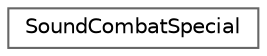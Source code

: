 digraph "Graphical Class Hierarchy"
{
 // LATEX_PDF_SIZE
  bgcolor="transparent";
  edge [fontname=Helvetica,fontsize=10,labelfontname=Helvetica,labelfontsize=10];
  node [fontname=Helvetica,fontsize=10,shape=box,height=0.2,width=0.4];
  rankdir="LR";
  Node0 [id="Node000000",label="SoundCombatSpecial",height=0.2,width=0.4,color="grey40", fillcolor="white", style="filled",URL="$class_sound_combat_special.html",tooltip=" "];
}

